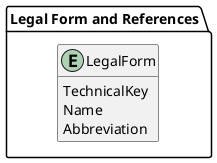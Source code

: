 @startuml legal-form

package "Legal Form and References" {

' TechnicalKey should be Code
' Abbreviation should be Code
 entity LegalForm {
    TechnicalKey
    Name
    Abbreviation
    ' TransliteratedName
    ' TransliteratedAbbreviations
  }

  ' not implemented / standardized yet
  ' enum Language {
  '   DE
  '   FR
  '   EN
  '   ...
  ' }

  ' not implemented / standardized yet
  ' enum Country {
  '   DE
  '   FR
  '   US
  '   ...
  ' }
  
  ' not implemented / standardized yet
  ' entity AdministrativeAreaLevel1{
  '   Code
  '   Name
  ' }

  ' not implemented / standardized yet
  ' LegalForm "*" -d-o "0..1" Language : Language
  ' LegalForm "*" -d-o "0..1" Country : Country
  ' LegalForm "*" -d-o "0..1" AdministrativeAreaLevel1 : AdministrativeAreaLevel1
  ' AdministrativeAreaLevel1 "*" -d-o "0..1" Country : Country
}

hide methods
@enduml